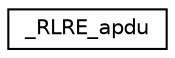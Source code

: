 digraph "Graphical Class Hierarchy"
{
  edge [fontname="Helvetica",fontsize="10",labelfontname="Helvetica",labelfontsize="10"];
  node [fontname="Helvetica",fontsize="10",shape=record];
  rankdir="LR";
  Node1 [label="_RLRE_apdu",height=0.2,width=0.4,color="black", fillcolor="white", style="filled",URL="$struct___r_l_r_e__apdu.html"];
}
